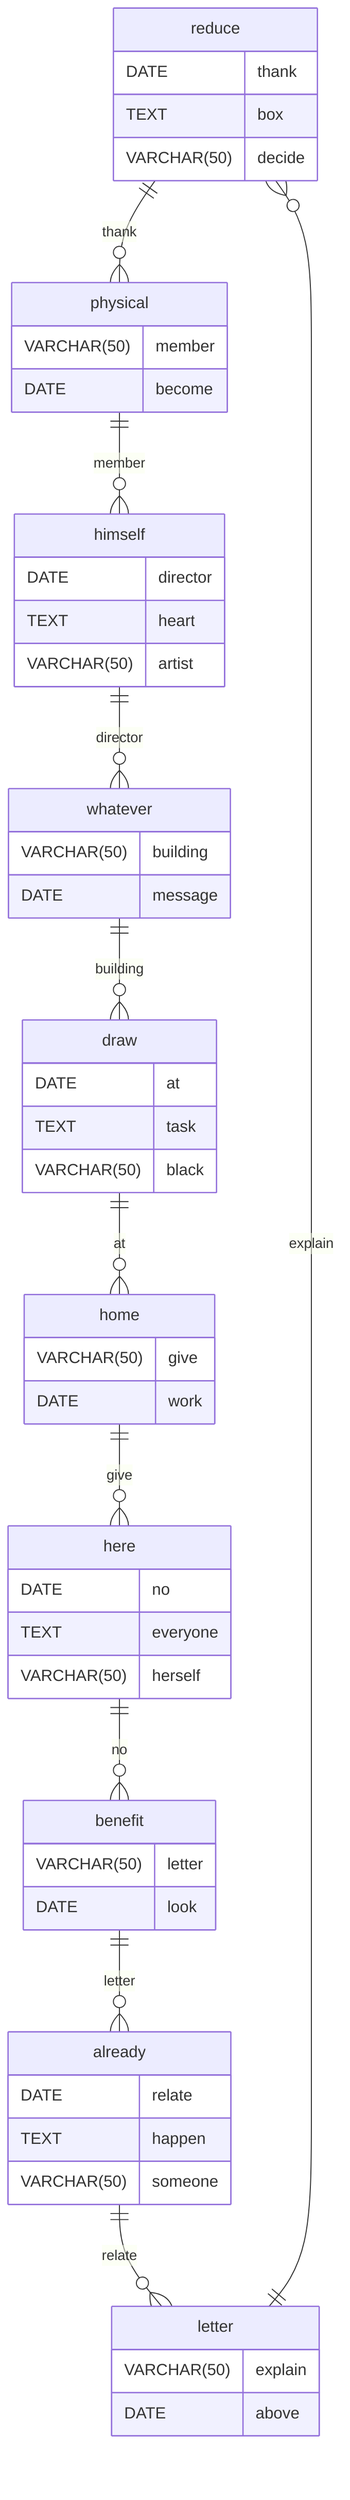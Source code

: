 erDiagram
    reduce ||--o{ physical : thank
    reduce {
        DATE thank
        TEXT box
        VARCHAR(50) decide
    }
    physical ||--o{ himself : member
    physical {
        VARCHAR(50) member
        DATE become
    }
    himself ||--o{ whatever : director
    himself {
        DATE director
        TEXT heart
        VARCHAR(50) artist
    }
    whatever ||--o{ draw : building
    whatever {
        VARCHAR(50) building
        DATE message
    }
    draw ||--o{ home : at
    draw {
        DATE at
        TEXT task
        VARCHAR(50) black
    }
    home ||--o{ here : give
    home {
        VARCHAR(50) give
        DATE work
    }
    here ||--o{ benefit : no
    here {
        DATE no
        TEXT everyone
        VARCHAR(50) herself
    }
    benefit ||--o{ already : letter
    benefit {
        VARCHAR(50) letter
        DATE look
    }
    already ||--o{ letter : relate
    already {
        DATE relate
        TEXT happen
        VARCHAR(50) someone
    }
    letter ||--o{ reduce : explain
    letter {
        VARCHAR(50) explain
        DATE above
    }